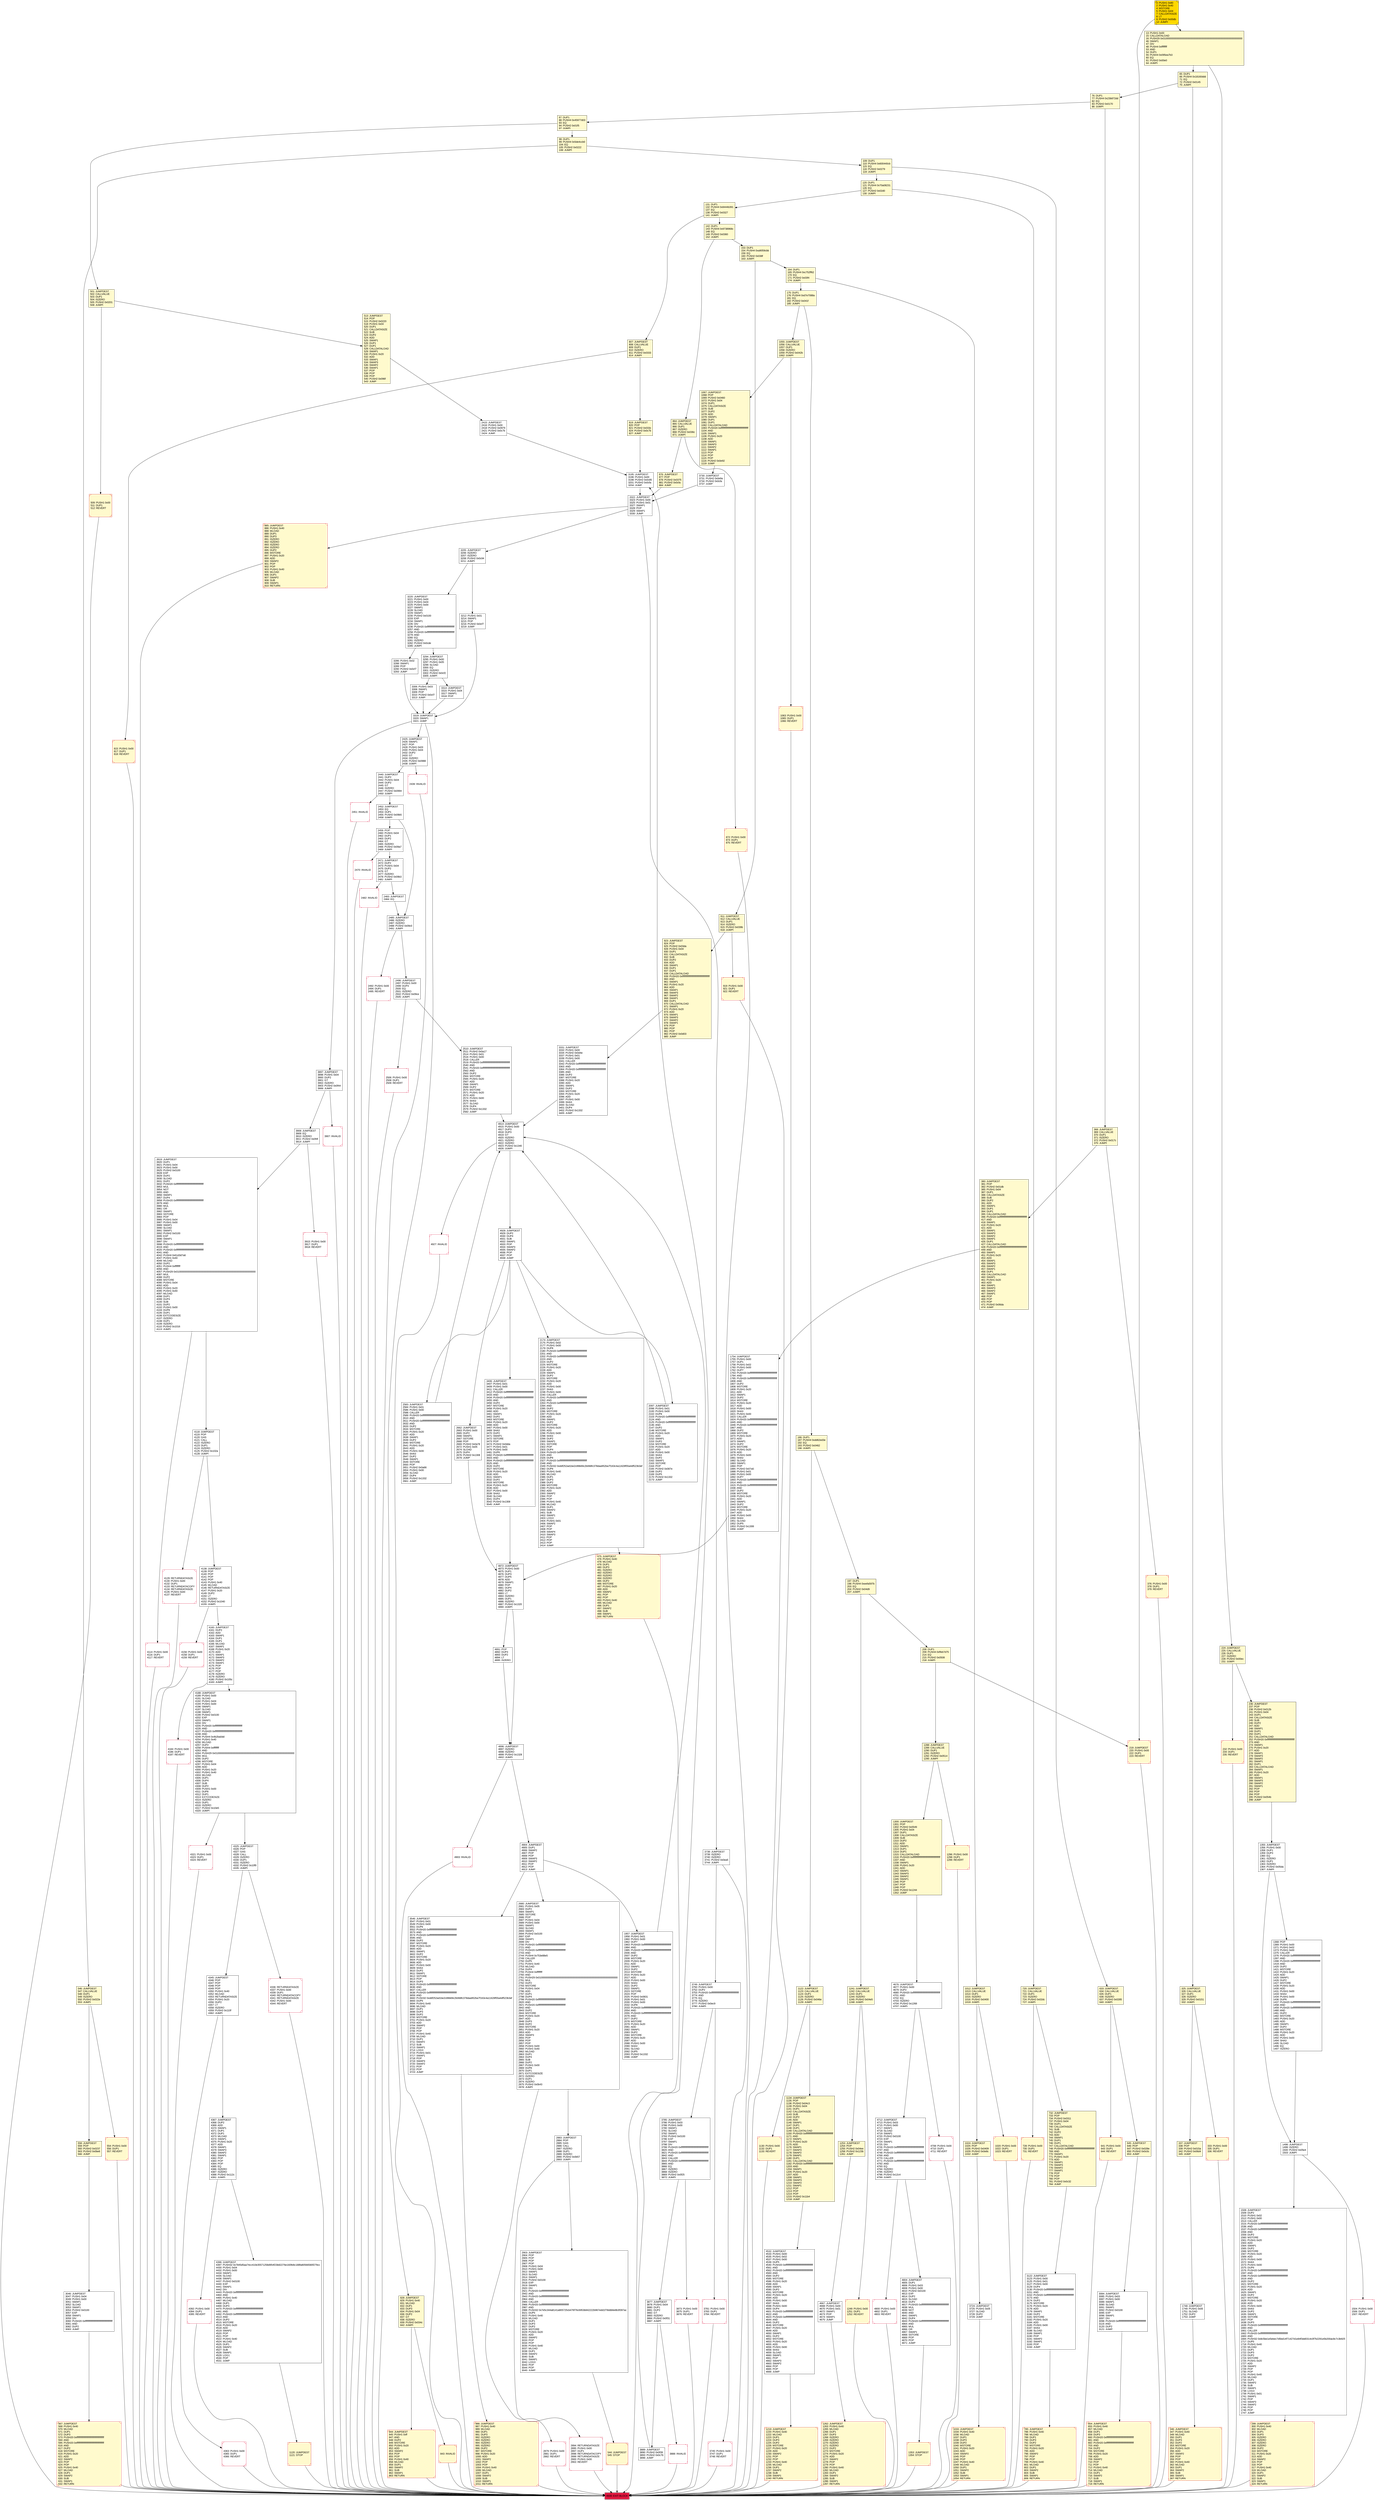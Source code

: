 digraph G {
bgcolor=transparent rankdir=UD;
node [shape=box style=filled color=black fillcolor=white fontname=arial fontcolor=black];
3745 [label="3745: PUSH1 0x00\l3747: DUP1\l3748: REVERT\l" shape=Msquare color=crimson ];
4188 [label="4188: JUMPDEST\l4189: PUSH1 0x00\l4191: SLOAD\l4192: PUSH1 0x04\l4194: PUSH1 0x00\l4196: SWAP1\l4197: SLOAD\l4198: SWAP1\l4199: PUSH2 0x0100\l4202: EXP\l4203: SWAP1\l4204: DIV\l4205: PUSH20 0xffffffffffffffffffffffffffffffffffffffff\l4226: AND\l4227: PUSH20 0xffffffffffffffffffffffffffffffffffffffff\l4248: AND\l4249: PUSH4 0x4b2ba0dd\l4254: PUSH1 0x40\l4256: MLOAD\l4257: DUP2\l4258: PUSH4 0xffffffff\l4263: AND\l4264: PUSH29 0x0100000000000000000000000000000000000000000000000000000000\l4294: MUL\l4295: DUP2\l4296: MSTORE\l4297: PUSH1 0x04\l4299: ADD\l4300: PUSH1 0x20\l4302: PUSH1 0x40\l4304: MLOAD\l4305: DUP1\l4306: DUP4\l4307: SUB\l4308: DUP2\l4309: PUSH1 0x00\l4311: DUP8\l4312: DUP1\l4313: EXTCODESIZE\l4314: ISZERO\l4315: DUP1\l4316: ISZERO\l4317: PUSH2 0x10e5\l4320: JUMPI\l" ];
4896 [label="4896: JUMPDEST\l4897: ISZERO\l4898: ISZERO\l4899: PUSH2 0x1328\l4902: JUMPI\l" ];
197 [label="197: DUP1\l198: PUSH4 0xeefa597b\l203: EQ\l204: PUSH2 0x04d9\l207: JUMPI\l" fillcolor=lemonchiffon ];
2452 [label="2452: JUMPDEST\l2453: EQ\l2454: DUP1\l2455: PUSH2 0x09b5\l2458: JUMPI\l" ];
2425 [label="2425: JUMPDEST\l2426: SWAP1\l2427: POP\l2428: PUSH1 0x03\l2430: PUSH1 0x04\l2432: DUP2\l2433: GT\l2434: ISZERO\l2435: PUSH2 0x0988\l2438: JUMPI\l" ];
1754 [label="1754: JUMPDEST\l1755: PUSH1 0x00\l1757: DUP1\l1758: PUSH1 0x02\l1760: PUSH1 0x00\l1762: DUP7\l1763: PUSH20 0xffffffffffffffffffffffffffffffffffffffff\l1784: AND\l1785: PUSH20 0xffffffffffffffffffffffffffffffffffffffff\l1806: AND\l1807: DUP2\l1808: MSTORE\l1809: PUSH1 0x20\l1811: ADD\l1812: SWAP1\l1813: DUP2\l1814: MSTORE\l1815: PUSH1 0x20\l1817: ADD\l1818: PUSH1 0x00\l1820: SHA3\l1821: PUSH1 0x00\l1823: CALLER\l1824: PUSH20 0xffffffffffffffffffffffffffffffffffffffff\l1845: AND\l1846: PUSH20 0xffffffffffffffffffffffffffffffffffffffff\l1867: AND\l1868: DUP2\l1869: MSTORE\l1870: PUSH1 0x20\l1872: ADD\l1873: SWAP1\l1874: DUP2\l1875: MSTORE\l1876: PUSH1 0x20\l1878: ADD\l1879: PUSH1 0x00\l1881: SHA3\l1882: SLOAD\l1883: SWAP1\l1884: POP\l1885: PUSH2 0x07a5\l1888: PUSH1 0x01\l1890: PUSH1 0x00\l1892: DUP7\l1893: PUSH20 0xffffffffffffffffffffffffffffffffffffffff\l1914: AND\l1915: PUSH20 0xffffffffffffffffffffffffffffffffffffffff\l1936: AND\l1937: DUP2\l1938: MSTORE\l1939: PUSH1 0x20\l1941: ADD\l1942: SWAP1\l1943: DUP2\l1944: MSTORE\l1945: PUSH1 0x20\l1947: ADD\l1948: PUSH1 0x00\l1950: SHA3\l1951: SLOAD\l1952: DUP5\l1953: PUSH2 0x1308\l1956: JUMP\l" ];
142 [label="142: DUP1\l143: PUSH4 0x9738968c\l148: EQ\l149: PUSH2 0x0360\l152: JUMPI\l" fillcolor=lemonchiffon ];
4325 [label="4325: JUMPDEST\l4326: POP\l4327: GAS\l4328: CALL\l4329: ISZERO\l4330: DUP1\l4331: ISZERO\l4332: PUSH2 0x10f9\l4335: JUMPI\l" ];
3306 [label="3306: PUSH1 0x03\l3308: SWAP1\l3309: POP\l3310: PUSH2 0x0cf7\l3313: JUMP\l" ];
2510 [label="2510: JUMPDEST\l2511: PUSH2 0x0a17\l2514: PUSH1 0x01\l2516: PUSH1 0x00\l2518: CALLER\l2519: PUSH20 0xffffffffffffffffffffffffffffffffffffffff\l2540: AND\l2541: PUSH20 0xffffffffffffffffffffffffffffffffffffffff\l2562: AND\l2563: DUP2\l2564: MSTORE\l2565: PUSH1 0x20\l2567: ADD\l2568: SWAP1\l2569: DUP2\l2570: MSTORE\l2571: PUSH1 0x20\l2573: ADD\l2574: PUSH1 0x00\l2576: SHA3\l2577: SLOAD\l2578: DUP4\l2579: PUSH2 0x1332\l2582: JUMP\l" ];
3195 [label="3195: JUMPDEST\l3196: PUSH1 0x00\l3198: PUSH2 0x0c85\l3201: PUSH2 0x0cfa\l3204: JUMP\l" ];
2459 [label="2459: POP\l2460: PUSH1 0x04\l2462: DUP1\l2463: DUP2\l2464: GT\l2465: ISZERO\l2466: PUSH2 0x09a7\l2469: JUMPI\l" ];
2482 [label="2482: INVALID\l" shape=Msquare color=crimson ];
513 [label="513: JUMPDEST\l514: POP\l515: PUSH2 0x0220\l518: PUSH1 0x04\l520: DUP1\l521: CALLDATASIZE\l522: SUB\l523: DUP2\l524: ADD\l525: SWAP1\l526: DUP1\l527: DUP1\l528: CALLDATALOAD\l529: SWAP1\l530: PUSH1 0x20\l532: ADD\l533: SWAP1\l534: SWAP3\l535: SWAP2\l536: SWAP1\l537: POP\l538: POP\l539: POP\l540: PUSH2 0x096f\l543: JUMP\l" fillcolor=lemonchiffon ];
819 [label="819: JUMPDEST\l820: POP\l821: PUSH2 0x033c\l824: PUSH2 0x0c7b\l827: JUMP\l" fillcolor=lemonchiffon ];
2440 [label="2440: JUMPDEST\l2441: DUP2\l2442: PUSH1 0x04\l2444: DUP2\l2445: GT\l2446: ISZERO\l2447: PUSH2 0x0994\l2450: JUMPI\l" ];
4667 [label="4667: JUMPDEST\l4668: PUSH1 0x00\l4670: PUSH1 0x01\l4672: SWAP1\l4673: POP\l4674: SWAP1\l4675: JUMP\l" ];
299 [label="299: JUMPDEST\l300: PUSH1 0x40\l302: MLOAD\l303: DUP1\l304: DUP3\l305: ISZERO\l306: ISZERO\l307: ISZERO\l308: ISZERO\l309: DUP2\l310: MSTORE\l311: PUSH1 0x20\l313: ADD\l314: SWAP2\l315: POP\l316: POP\l317: PUSH1 0x40\l319: MLOAD\l320: DUP1\l321: SWAP2\l322: SUB\l323: SWAP1\l324: RETURN\l" fillcolor=lemonchiffon shape=Msquare color=crimson ];
2470 [label="2470: INVALID\l" shape=Msquare color=crimson ];
2483 [label="2483: JUMPDEST\l2484: EQ\l" ];
2492 [label="2492: PUSH1 0x00\l2494: DUP1\l2495: REVERT\l" shape=Msquare color=crimson ];
3738 [label="3738: JUMPDEST\l3739: ISZERO\l3740: ISZERO\l3741: PUSH2 0x0ea5\l3744: JUMPI\l" ];
641 [label="641: PUSH1 0x00\l643: DUP1\l644: REVERT\l" fillcolor=lemonchiffon shape=Msquare color=crimson ];
3730 [label="3730: JUMPDEST\l3731: PUSH2 0x0e9a\l3734: PUSH2 0x0cfa\l3737: JUMP\l" ];
3046 [label="3046: JUMPDEST\l3047: PUSH1 0x04\l3049: PUSH1 0x00\l3051: SWAP1\l3052: SLOAD\l3053: SWAP1\l3054: PUSH2 0x0100\l3057: EXP\l3058: SWAP1\l3059: DIV\l3060: PUSH20 0xffffffffffffffffffffffffffffffffffffffff\l3081: AND\l3082: DUP2\l3083: JUMP\l" ];
3294 [label="3294: JUMPDEST\l3295: PUSH1 0x00\l3297: PUSH1 0x05\l3299: SLOAD\l3300: EQ\l3301: ISZERO\l3302: PUSH2 0x0cf2\l3305: JUMPI\l" ];
4118 [label="4118: JUMPDEST\l4119: POP\l4120: GAS\l4121: CALL\l4122: ISZERO\l4123: DUP1\l4124: ISZERO\l4125: PUSH2 0x102a\l4128: JUMPI\l" ];
109 [label="109: DUP1\l110: PUSH4 0x600440cb\l115: EQ\l116: PUSH2 0x0279\l119: JUMPI\l" fillcolor=lemonchiffon ];
558 [label="558: JUMPDEST\l559: POP\l560: PUSH2 0x0237\l563: PUSH2 0x0be6\l566: JUMP\l" fillcolor=lemonchiffon ];
2451 [label="2451: INVALID\l" shape=Msquare color=crimson ];
2174 [label="2174: JUMPDEST\l2175: PUSH1 0x02\l2177: PUSH1 0x00\l2179: DUP8\l2180: PUSH20 0xffffffffffffffffffffffffffffffffffffffff\l2201: AND\l2202: PUSH20 0xffffffffffffffffffffffffffffffffffffffff\l2223: AND\l2224: DUP2\l2225: MSTORE\l2226: PUSH1 0x20\l2228: ADD\l2229: SWAP1\l2230: DUP2\l2231: MSTORE\l2232: PUSH1 0x20\l2234: ADD\l2235: PUSH1 0x00\l2237: SHA3\l2238: PUSH1 0x00\l2240: CALLER\l2241: PUSH20 0xffffffffffffffffffffffffffffffffffffffff\l2262: AND\l2263: PUSH20 0xffffffffffffffffffffffffffffffffffffffff\l2284: AND\l2285: DUP2\l2286: MSTORE\l2287: PUSH1 0x20\l2289: ADD\l2290: SWAP1\l2291: DUP2\l2292: MSTORE\l2293: PUSH1 0x20\l2295: ADD\l2296: PUSH1 0x00\l2298: SHA3\l2299: DUP2\l2300: SWAP1\l2301: SSTORE\l2302: POP\l2303: DUP4\l2304: PUSH20 0xffffffffffffffffffffffffffffffffffffffff\l2325: AND\l2326: DUP6\l2327: PUSH20 0xffffffffffffffffffffffffffffffffffffffff\l2348: AND\l2349: PUSH32 0xddf252ad1be2c89b69c2b068fc378daa952ba7f163c4a11628f55a4df523b3ef\l2382: DUP6\l2383: PUSH1 0x40\l2385: MLOAD\l2386: DUP1\l2387: DUP3\l2388: DUP2\l2389: MSTORE\l2390: PUSH1 0x20\l2392: ADD\l2393: SWAP2\l2394: POP\l2395: POP\l2396: PUSH1 0x40\l2398: MLOAD\l2399: DUP1\l2400: SWAP2\l2401: SUB\l2402: SWAP1\l2403: LOG3\l2404: PUSH1 0x01\l2406: SWAP2\l2407: POP\l2408: POP\l2409: SWAP4\l2410: SWAP3\l2411: POP\l2412: POP\l2413: POP\l2414: JUMP\l" ];
0 [label="0: PUSH1 0x80\l2: PUSH1 0x40\l4: MSTORE\l5: PUSH1 0x04\l7: CALLDATASIZE\l8: LT\l9: PUSH2 0x00db\l12: JUMPI\l" fillcolor=lemonchiffon shape=Msquare fillcolor=gold ];
4532 [label="4532: JUMPDEST\l4533: PUSH1 0x00\l4535: PUSH1 0x02\l4537: PUSH1 0x00\l4539: DUP5\l4540: PUSH20 0xffffffffffffffffffffffffffffffffffffffff\l4561: AND\l4562: PUSH20 0xffffffffffffffffffffffffffffffffffffffff\l4583: AND\l4584: DUP2\l4585: MSTORE\l4586: PUSH1 0x20\l4588: ADD\l4589: SWAP1\l4590: DUP2\l4591: MSTORE\l4592: PUSH1 0x20\l4594: ADD\l4595: PUSH1 0x00\l4597: SHA3\l4598: PUSH1 0x00\l4600: DUP4\l4601: PUSH20 0xffffffffffffffffffffffffffffffffffffffff\l4622: AND\l4623: PUSH20 0xffffffffffffffffffffffffffffffffffffffff\l4644: AND\l4645: DUP2\l4646: MSTORE\l4647: PUSH1 0x20\l4649: ADD\l4650: SWAP1\l4651: DUP2\l4652: MSTORE\l4653: PUSH1 0x20\l4655: ADD\l4656: PUSH1 0x00\l4658: SHA3\l4659: SLOAD\l4660: SWAP1\l4661: POP\l4662: SWAP3\l4663: SWAP2\l4664: POP\l4665: POP\l4666: JUMP\l" ];
3889 [label="3889: JUMPDEST\l3890: PUSH2 0x0f39\l3893: PUSH2 0x0c7b\l3896: JUMP\l" ];
3286 [label="3286: PUSH1 0x02\l3288: SWAP1\l3289: POP\l3290: PUSH2 0x0cf7\l3293: JUMP\l" ];
2903 [label="2903: JUMPDEST\l2904: POP\l2905: POP\l2906: POP\l2907: POP\l2908: PUSH1 0x04\l2910: PUSH1 0x00\l2912: SWAP1\l2913: SLOAD\l2914: SWAP1\l2915: PUSH2 0x0100\l2918: EXP\l2919: SWAP1\l2920: DIV\l2921: PUSH20 0xffffffffffffffffffffffffffffffffffffffff\l2942: AND\l2943: PUSH20 0xffffffffffffffffffffffffffffffffffffffff\l2964: AND\l2965: CALLER\l2966: PUSH20 0xffffffffffffffffffffffffffffffffffffffff\l2987: AND\l2988: PUSH32 0x7e5c344a8141a805725cb476f76c6953b842222b967edd1f78ddb6e8b3f397ac\l3021: DUP5\l3022: PUSH1 0x40\l3024: MLOAD\l3025: DUP1\l3026: DUP3\l3027: DUP2\l3028: MSTORE\l3029: PUSH1 0x20\l3031: ADD\l3032: SWAP2\l3033: POP\l3034: POP\l3035: PUSH1 0x40\l3037: MLOAD\l3038: DUP1\l3039: SWAP2\l3040: SUB\l3041: SWAP1\l3042: LOG3\l3043: POP\l3044: POP\l3045: JUMP\l" ];
1134 [label="1134: JUMPDEST\l1135: POP\l1136: PUSH2 0x04c3\l1139: PUSH1 0x04\l1141: DUP1\l1142: CALLDATASIZE\l1143: SUB\l1144: DUP2\l1145: ADD\l1146: SWAP1\l1147: DUP1\l1148: DUP1\l1149: CALLDATALOAD\l1150: PUSH20 0xffffffffffffffffffffffffffffffffffffffff\l1171: AND\l1172: SWAP1\l1173: PUSH1 0x20\l1175: ADD\l1176: SWAP1\l1177: SWAP3\l1178: SWAP2\l1179: SWAP1\l1180: DUP1\l1181: CALLDATALOAD\l1182: PUSH20 0xffffffffffffffffffffffffffffffffffffffff\l1203: AND\l1204: SWAP1\l1205: PUSH1 0x20\l1207: ADD\l1208: SWAP1\l1209: SWAP3\l1210: SWAP2\l1211: SWAP1\l1212: POP\l1213: POP\l1214: POP\l1215: PUSH2 0x11b4\l1218: JUMP\l" fillcolor=lemonchiffon ];
3919 [label="3919: JUMPDEST\l3920: DUP1\l3921: PUSH1 0x04\l3923: PUSH1 0x00\l3925: PUSH2 0x0100\l3928: EXP\l3929: DUP2\l3930: SLOAD\l3931: DUP2\l3932: PUSH20 0xffffffffffffffffffffffffffffffffffffffff\l3953: MUL\l3954: NOT\l3955: AND\l3956: SWAP1\l3957: DUP4\l3958: PUSH20 0xffffffffffffffffffffffffffffffffffffffff\l3979: AND\l3980: MUL\l3981: OR\l3982: SWAP1\l3983: SSTORE\l3984: POP\l3985: PUSH1 0x04\l3987: PUSH1 0x00\l3989: SWAP1\l3990: SLOAD\l3991: SWAP1\l3992: PUSH2 0x0100\l3995: EXP\l3996: SWAP1\l3997: DIV\l3998: PUSH20 0xffffffffffffffffffffffffffffffffffffffff\l4019: AND\l4020: PUSH20 0xffffffffffffffffffffffffffffffffffffffff\l4041: AND\l4042: PUSH4 0x61d3d7a6\l4047: PUSH1 0x40\l4049: MLOAD\l4050: DUP2\l4051: PUSH4 0xffffffff\l4056: AND\l4057: PUSH29 0x0100000000000000000000000000000000000000000000000000000000\l4087: MUL\l4088: DUP2\l4089: MSTORE\l4090: PUSH1 0x04\l4092: ADD\l4093: PUSH1 0x20\l4095: PUSH1 0x40\l4097: MLOAD\l4098: DUP1\l4099: DUP4\l4100: SUB\l4101: DUP2\l4102: PUSH1 0x00\l4104: DUP8\l4105: DUP1\l4106: EXTCODESIZE\l4107: ISZERO\l4108: DUP1\l4109: ISZERO\l4110: PUSH2 0x1016\l4113: JUMPI\l" ];
380 [label="380: JUMPDEST\l381: POP\l382: PUSH2 0x01db\l385: PUSH1 0x04\l387: DUP1\l388: CALLDATASIZE\l389: SUB\l390: DUP2\l391: ADD\l392: SWAP1\l393: DUP1\l394: DUP1\l395: CALLDATALOAD\l396: PUSH20 0xffffffffffffffffffffffffffffffffffffffff\l417: AND\l418: SWAP1\l419: PUSH1 0x20\l421: ADD\l422: SWAP1\l423: SWAP3\l424: SWAP2\l425: SWAP1\l426: DUP1\l427: CALLDATALOAD\l428: PUSH20 0xffffffffffffffffffffffffffffffffffffffff\l449: AND\l450: SWAP1\l451: PUSH1 0x20\l453: ADD\l454: SWAP1\l455: SWAP3\l456: SWAP2\l457: SWAP1\l458: DUP1\l459: CALLDATALOAD\l460: SWAP1\l461: PUSH1 0x20\l463: ADD\l464: SWAP1\l465: SWAP3\l466: SWAP2\l467: SWAP1\l468: POP\l469: POP\l470: POP\l471: PUSH2 0x06da\l474: JUMP\l" fillcolor=lemonchiffon ];
919 [label="919: PUSH1 0x00\l921: DUP1\l922: REVERT\l" fillcolor=lemonchiffon shape=Msquare color=crimson ];
1241 [label="1241: JUMPDEST\l1242: CALLVALUE\l1243: DUP1\l1244: ISZERO\l1245: PUSH2 0x04e5\l1248: JUMPI\l" fillcolor=lemonchiffon ];
2439 [label="2439: INVALID\l" shape=Msquare color=crimson ];
4914 [label="4914: JUMPDEST\l4915: PUSH1 0x00\l4917: DUP3\l4918: DUP3\l4919: GT\l4920: ISZERO\l4921: ISZERO\l4922: ISZERO\l4923: PUSH2 0x1340\l4926: JUMPI\l" ];
4129 [label="4129: RETURNDATASIZE\l4130: PUSH1 0x00\l4132: DUP1\l4133: RETURNDATACOPY\l4134: RETURNDATASIZE\l4135: PUSH1 0x00\l4137: REVERT\l" shape=Msquare color=crimson ];
325 [label="325: JUMPDEST\l326: CALLVALUE\l327: DUP1\l328: ISZERO\l329: PUSH2 0x0151\l332: JUMPI\l" fillcolor=lemonchiffon ];
2583 [label="2583: JUMPDEST\l2584: PUSH1 0x01\l2586: PUSH1 0x00\l2588: CALLER\l2589: PUSH20 0xffffffffffffffffffffffffffffffffffffffff\l2610: AND\l2611: PUSH20 0xffffffffffffffffffffffffffffffffffffffff\l2632: AND\l2633: DUP2\l2634: MSTORE\l2635: PUSH1 0x20\l2637: ADD\l2638: SWAP1\l2639: DUP2\l2640: MSTORE\l2641: PUSH1 0x20\l2643: ADD\l2644: PUSH1 0x00\l2646: SHA3\l2647: DUP2\l2648: SWAP1\l2649: SSTORE\l2650: POP\l2651: PUSH2 0x0a66\l2654: PUSH1 0x00\l2656: SLOAD\l2657: DUP4\l2658: PUSH2 0x1332\l2661: JUMP\l" ];
208 [label="208: DUP1\l209: PUSH4 0xffeb7d75\l214: EQ\l215: PUSH2 0x0508\l218: JUMPI\l" fillcolor=lemonchiffon ];
1249 [label="1249: PUSH1 0x00\l1251: DUP1\l1252: REVERT\l" fillcolor=lemonchiffon shape=Msquare color=crimson ];
2662 [label="2662: JUMPDEST\l2663: PUSH1 0x00\l2665: DUP2\l2666: SWAP1\l2667: SSTORE\l2668: POP\l2669: PUSH2 0x0a78\l2672: PUSH1 0x05\l2674: SLOAD\l2675: DUP4\l2676: PUSH2 0x1308\l2679: JUMP\l" ];
4321 [label="4321: PUSH1 0x00\l4323: DUP1\l4324: REVERT\l" shape=Msquare color=crimson ];
1504 [label="1504: PUSH1 0x00\l1506: DUP1\l1507: REVERT\l" shape=Msquare color=crimson ];
3319 [label="3319: JUMPDEST\l3320: SWAP1\l3321: JUMP\l" ];
1253 [label="1253: JUMPDEST\l1254: POP\l1255: PUSH2 0x04ee\l1258: PUSH2 0x123b\l1261: JUMP\l" fillcolor=lemonchiffon ];
4872 [label="4872: JUMPDEST\l4873: PUSH1 0x00\l4875: DUP1\l4876: DUP3\l4877: DUP5\l4878: ADD\l4879: SWAP1\l4880: POP\l4881: DUP4\l4882: DUP2\l4883: LT\l4884: ISZERO\l4885: DUP1\l4886: ISZERO\l4887: PUSH2 0x1320\l4890: JUMPI\l" ];
4904 [label="4904: JUMPDEST\l4905: DUP1\l4906: SWAP2\l4907: POP\l4908: POP\l4909: SWAP3\l4910: SWAP2\l4911: POP\l4912: POP\l4913: JUMP\l" ];
232 [label="232: PUSH1 0x00\l234: DUP1\l235: REVERT\l" fillcolor=lemonchiffon shape=Msquare color=crimson ];
885 [label="885: JUMPDEST\l886: PUSH1 0x40\l888: MLOAD\l889: DUP1\l890: DUP3\l891: ISZERO\l892: ISZERO\l893: ISZERO\l894: ISZERO\l895: DUP2\l896: MSTORE\l897: PUSH1 0x20\l899: ADD\l900: SWAP2\l901: POP\l902: POP\l903: PUSH1 0x40\l905: MLOAD\l906: DUP1\l907: SWAP2\l908: SUB\l909: SWAP1\l910: RETURN\l" fillcolor=lemonchiffon shape=Msquare color=crimson ];
4939 [label="4939: EXIT BLOCK\l" fillcolor=crimson ];
2883 [label="2883: JUMPDEST\l2884: POP\l2885: GAS\l2886: CALL\l2887: ISZERO\l2888: DUP1\l2889: ISZERO\l2890: PUSH2 0x0b57\l2893: JUMPI\l" ];
3220 [label="3220: JUMPDEST\l3221: PUSH1 0x00\l3223: PUSH1 0x04\l3225: PUSH1 0x00\l3227: SWAP1\l3228: SLOAD\l3229: SWAP1\l3230: PUSH2 0x0100\l3233: EXP\l3234: SWAP1\l3235: DIV\l3236: PUSH20 0xffffffffffffffffffffffffffffffffffffffff\l3257: AND\l3258: PUSH20 0xffffffffffffffffffffffffffffffffffffffff\l3279: AND\l3280: EQ\l3281: ISZERO\l3282: PUSH2 0x0cde\l3285: JUMPI\l" ];
2894 [label="2894: RETURNDATASIZE\l2895: PUSH1 0x00\l2897: DUP1\l2898: RETURNDATACOPY\l2899: RETURNDATASIZE\l2900: PUSH1 0x00\l2902: REVERT\l" shape=Msquare color=crimson ];
3331 [label="3331: JUMPDEST\l3332: PUSH1 0x00\l3334: PUSH2 0x0d4e\l3337: PUSH1 0x01\l3339: PUSH1 0x00\l3341: CALLER\l3342: PUSH20 0xffffffffffffffffffffffffffffffffffffffff\l3363: AND\l3364: PUSH20 0xffffffffffffffffffffffffffffffffffffffff\l3385: AND\l3386: DUP2\l3387: MSTORE\l3388: PUSH1 0x20\l3390: ADD\l3391: SWAP1\l3392: DUP2\l3393: MSTORE\l3394: PUSH1 0x20\l3396: ADD\l3397: PUSH1 0x00\l3399: SHA3\l3400: SLOAD\l3401: DUP4\l3402: PUSH2 0x1332\l3405: JUMP\l" ];
3877 [label="3877: JUMPDEST\l3878: PUSH1 0x04\l3880: DUP1\l3881: DUP2\l3882: GT\l3883: ISZERO\l3884: PUSH2 0x0f31\l3887: JUMPI\l" ];
1355 [label="1355: JUMPDEST\l1356: PUSH1 0x00\l1358: DUP1\l1359: DUP3\l1360: EQ\l1361: ISZERO\l1362: DUP1\l1363: ISZERO\l1364: PUSH2 0x05da\l1367: JUMPI\l" ];
501 [label="501: JUMPDEST\l502: CALLVALUE\l503: DUP1\l504: ISZERO\l505: PUSH2 0x0201\l508: JUMPI\l" fillcolor=lemonchiffon ];
120 [label="120: DUP1\l121: PUSH4 0x70a08231\l126: EQ\l127: PUSH2 0x02d0\l130: JUMPI\l" fillcolor=lemonchiffon ];
509 [label="509: PUSH1 0x00\l511: DUP1\l512: REVERT\l" fillcolor=lemonchiffon shape=Msquare color=crimson ];
1122 [label="1122: JUMPDEST\l1123: CALLVALUE\l1124: DUP1\l1125: ISZERO\l1126: PUSH2 0x046e\l1129: JUMPI\l" fillcolor=lemonchiffon ];
1020 [label="1020: PUSH1 0x00\l1022: DUP1\l1023: REVERT\l" fillcolor=lemonchiffon shape=Msquare color=crimson ];
864 [label="864: JUMPDEST\l865: CALLVALUE\l866: DUP1\l867: ISZERO\l868: PUSH2 0x036c\l871: JUMPI\l" fillcolor=lemonchiffon ];
4800 [label="4800: PUSH1 0x00\l4802: DUP1\l4803: REVERT\l" shape=Msquare color=crimson ];
911 [label="911: JUMPDEST\l912: CALLVALUE\l913: DUP1\l914: ISZERO\l915: PUSH2 0x039b\l918: JUMPI\l" fillcolor=lemonchiffon ];
567 [label="567: JUMPDEST\l568: PUSH1 0x40\l570: MLOAD\l571: DUP1\l572: DUP3\l573: PUSH20 0xffffffffffffffffffffffffffffffffffffffff\l594: AND\l595: PUSH20 0xffffffffffffffffffffffffffffffffffffffff\l616: AND\l617: DUP2\l618: MSTORE\l619: PUSH1 0x20\l621: ADD\l622: SWAP2\l623: POP\l624: POP\l625: PUSH1 0x40\l627: MLOAD\l628: DUP1\l629: SWAP2\l630: SUB\l631: SWAP1\l632: RETURN\l" fillcolor=lemonchiffon shape=Msquare color=crimson ];
3781 [label="3781: PUSH1 0x00\l3783: DUP1\l3784: REVERT\l" shape=Msquare color=crimson ];
4712 [label="4712: JUMPDEST\l4713: PUSH1 0x03\l4715: PUSH1 0x00\l4717: SWAP1\l4718: SLOAD\l4719: SWAP1\l4720: PUSH2 0x0100\l4723: EXP\l4724: SWAP1\l4725: DIV\l4726: PUSH20 0xffffffffffffffffffffffffffffffffffffffff\l4747: AND\l4748: PUSH20 0xffffffffffffffffffffffffffffffffffffffff\l4769: AND\l4770: CALLER\l4771: PUSH20 0xffffffffffffffffffffffffffffffffffffffff\l4792: AND\l4793: EQ\l4794: ISZERO\l4795: ISZERO\l4796: PUSH2 0x12c4\l4799: JUMPI\l" ];
1748 [label="1748: JUMPDEST\l1749: PUSH1 0x00\l1751: SLOAD\l1752: DUP2\l1753: JUMP\l" ];
720 [label="720: JUMPDEST\l721: CALLVALUE\l722: DUP1\l723: ISZERO\l724: PUSH2 0x02dc\l727: JUMPI\l" fillcolor=lemonchiffon ];
3212 [label="3212: PUSH1 0x01\l3214: SWAP1\l3215: POP\l3216: PUSH2 0x0cf7\l3219: JUMP\l" ];
164 [label="164: DUP1\l165: PUSH4 0xc752ff62\l170: EQ\l171: PUSH2 0x03f4\l174: JUMPI\l" fillcolor=lemonchiffon ];
2506 [label="2506: PUSH1 0x00\l2508: DUP1\l2509: REVERT\l" shape=Msquare color=crimson ];
844 [label="844: JUMPDEST\l845: PUSH1 0xff\l847: AND\l848: DUP2\l849: MSTORE\l850: PUSH1 0x20\l852: ADD\l853: SWAP2\l854: POP\l855: POP\l856: PUSH1 0x40\l858: MLOAD\l859: DUP1\l860: SWAP2\l861: SUB\l862: SWAP1\l863: RETURN\l" fillcolor=lemonchiffon shape=Msquare color=crimson ];
1957 [label="1957: JUMPDEST\l1958: PUSH1 0x01\l1960: PUSH1 0x00\l1962: DUP7\l1963: PUSH20 0xffffffffffffffffffffffffffffffffffffffff\l1984: AND\l1985: PUSH20 0xffffffffffffffffffffffffffffffffffffffff\l2006: AND\l2007: DUP2\l2008: MSTORE\l2009: PUSH1 0x20\l2011: ADD\l2012: SWAP1\l2013: DUP2\l2014: MSTORE\l2015: PUSH1 0x20\l2017: ADD\l2018: PUSH1 0x00\l2020: SHA3\l2021: DUP2\l2022: SWAP1\l2023: SSTORE\l2024: POP\l2025: PUSH2 0x0831\l2028: PUSH1 0x01\l2030: PUSH1 0x00\l2032: DUP8\l2033: PUSH20 0xffffffffffffffffffffffffffffffffffffffff\l2054: AND\l2055: PUSH20 0xffffffffffffffffffffffffffffffffffffffff\l2076: AND\l2077: DUP2\l2078: MSTORE\l2079: PUSH1 0x20\l2081: ADD\l2082: SWAP1\l2083: DUP2\l2084: MSTORE\l2085: PUSH1 0x20\l2087: ADD\l2088: PUSH1 0x00\l2090: SHA3\l2091: SLOAD\l2092: DUP5\l2093: PUSH2 0x1332\l2096: JUMP\l" ];
1219 [label="1219: JUMPDEST\l1220: PUSH1 0x40\l1222: MLOAD\l1223: DUP1\l1224: DUP3\l1225: DUP2\l1226: MSTORE\l1227: PUSH1 0x20\l1229: ADD\l1230: SWAP2\l1231: POP\l1232: POP\l1233: PUSH1 0x40\l1235: MLOAD\l1236: DUP1\l1237: SWAP2\l1238: SUB\l1239: SWAP1\l1240: RETURN\l" fillcolor=lemonchiffon shape=Msquare color=crimson ];
2471 [label="2471: JUMPDEST\l2472: DUP2\l2473: PUSH1 0x04\l2475: DUP2\l2476: GT\l2477: ISZERO\l2478: PUSH2 0x09b3\l2481: JUMPI\l" ];
4138 [label="4138: JUMPDEST\l4139: POP\l4140: POP\l4141: POP\l4142: POP\l4143: PUSH1 0x40\l4145: MLOAD\l4146: RETURNDATASIZE\l4147: PUSH1 0x20\l4149: DUP2\l4150: LT\l4151: ISZERO\l4152: PUSH2 0x1040\l4155: JUMPI\l" ];
337 [label="337: JUMPDEST\l338: POP\l339: PUSH2 0x015a\l342: PUSH2 0x06d4\l345: JUMP\l" fillcolor=lemonchiffon ];
1288 [label="1288: JUMPDEST\l1289: CALLVALUE\l1290: DUP1\l1291: ISZERO\l1292: PUSH2 0x0514\l1295: JUMPI\l" fillcolor=lemonchiffon ];
3546 [label="3546: JUMPDEST\l3547: PUSH1 0x01\l3549: PUSH1 0x00\l3551: DUP6\l3552: PUSH20 0xffffffffffffffffffffffffffffffffffffffff\l3573: AND\l3574: PUSH20 0xffffffffffffffffffffffffffffffffffffffff\l3595: AND\l3596: DUP2\l3597: MSTORE\l3598: PUSH1 0x20\l3600: ADD\l3601: SWAP1\l3602: DUP2\l3603: MSTORE\l3604: PUSH1 0x20\l3606: ADD\l3607: PUSH1 0x00\l3609: SHA3\l3610: DUP2\l3611: SWAP1\l3612: SSTORE\l3613: POP\l3614: DUP3\l3615: PUSH20 0xffffffffffffffffffffffffffffffffffffffff\l3636: AND\l3637: CALLER\l3638: PUSH20 0xffffffffffffffffffffffffffffffffffffffff\l3659: AND\l3660: PUSH32 0xddf252ad1be2c89b69c2b068fc378daa952ba7f163c4a11628f55a4df523b3ef\l3693: DUP5\l3694: PUSH1 0x40\l3696: MLOAD\l3697: DUP1\l3698: DUP3\l3699: DUP2\l3700: MSTORE\l3701: PUSH1 0x20\l3703: ADD\l3704: SWAP2\l3705: POP\l3706: POP\l3707: PUSH1 0x40\l3709: MLOAD\l3710: DUP1\l3711: SWAP2\l3712: SUB\l3713: SWAP1\l3714: LOG3\l3715: PUSH1 0x01\l3717: SWAP1\l3718: POP\l3719: SWAP3\l3720: SWAP2\l3721: POP\l3722: POP\l3723: JUMP\l" ];
807 [label="807: JUMPDEST\l808: CALLVALUE\l809: DUP1\l810: ISZERO\l811: PUSH2 0x0333\l814: JUMPI\l" fillcolor=lemonchiffon ];
728 [label="728: PUSH1 0x00\l730: DUP1\l731: REVERT\l" fillcolor=lemonchiffon shape=Msquare color=crimson ];
876 [label="876: JUMPDEST\l877: POP\l878: PUSH2 0x0375\l881: PUSH2 0x0cfa\l884: JUMP\l" fillcolor=lemonchiffon ];
3724 [label="3724: JUMPDEST\l3725: PUSH1 0x05\l3727: SLOAD\l3728: DUP2\l3729: JUMP\l" ];
2680 [label="2680: JUMPDEST\l2681: PUSH1 0x05\l2683: DUP2\l2684: SWAP1\l2685: SSTORE\l2686: POP\l2687: PUSH1 0x04\l2689: PUSH1 0x00\l2691: SWAP1\l2692: SLOAD\l2693: SWAP1\l2694: PUSH2 0x0100\l2697: EXP\l2698: SWAP1\l2699: DIV\l2700: PUSH20 0xffffffffffffffffffffffffffffffffffffffff\l2721: AND\l2722: PUSH20 0xffffffffffffffffffffffffffffffffffffffff\l2743: AND\l2744: PUSH4 0x753e88e5\l2749: CALLER\l2750: DUP5\l2751: PUSH1 0x40\l2753: MLOAD\l2754: DUP4\l2755: PUSH4 0xffffffff\l2760: AND\l2761: PUSH29 0x0100000000000000000000000000000000000000000000000000000000\l2791: MUL\l2792: DUP2\l2793: MSTORE\l2794: PUSH1 0x04\l2796: ADD\l2797: DUP1\l2798: DUP4\l2799: PUSH20 0xffffffffffffffffffffffffffffffffffffffff\l2820: AND\l2821: PUSH20 0xffffffffffffffffffffffffffffffffffffffff\l2842: AND\l2843: DUP2\l2844: MSTORE\l2845: PUSH1 0x20\l2847: ADD\l2848: DUP3\l2849: DUP2\l2850: MSTORE\l2851: PUSH1 0x20\l2853: ADD\l2854: SWAP3\l2855: POP\l2856: POP\l2857: POP\l2858: PUSH1 0x00\l2860: PUSH1 0x40\l2862: MLOAD\l2863: DUP1\l2864: DUP4\l2865: SUB\l2866: DUP2\l2867: PUSH1 0x00\l2869: DUP8\l2870: DUP1\l2871: EXTCODESIZE\l2872: ISZERO\l2873: DUP1\l2874: ISZERO\l2875: PUSH2 0x0b43\l2878: JUMPI\l" ];
4928 [label="4928: JUMPDEST\l4929: DUP2\l4930: DUP4\l4931: SUB\l4932: SWAP1\l4933: POP\l4934: SWAP3\l4935: SWAP2\l4936: POP\l4937: POP\l4938: JUMP\l" ];
3873 [label="3873: PUSH1 0x00\l3875: DUP1\l3876: REVERT\l" shape=Msquare color=crimson ];
4927 [label="4927: INVALID\l" shape=Msquare color=crimson ];
1067 [label="1067: JUMPDEST\l1068: POP\l1069: PUSH2 0x0460\l1072: PUSH1 0x04\l1074: DUP1\l1075: CALLDATASIZE\l1076: SUB\l1077: DUP2\l1078: ADD\l1079: SWAP1\l1080: DUP1\l1081: DUP1\l1082: CALLDATALOAD\l1083: PUSH20 0xffffffffffffffffffffffffffffffffffffffff\l1104: AND\l1105: SWAP1\l1106: PUSH1 0x20\l1108: ADD\l1109: SWAP1\l1110: SWAP3\l1111: SWAP2\l1112: SWAP1\l1113: POP\l1114: POP\l1115: POP\l1116: PUSH2 0x0e92\l1119: JUMP\l" fillcolor=lemonchiffon ];
923 [label="923: JUMPDEST\l924: POP\l925: PUSH2 0x03da\l928: PUSH1 0x04\l930: DUP1\l931: CALLDATASIZE\l932: SUB\l933: DUP2\l934: ADD\l935: SWAP1\l936: DUP1\l937: DUP1\l938: CALLDATALOAD\l939: PUSH20 0xffffffffffffffffffffffffffffffffffffffff\l960: AND\l961: SWAP1\l962: PUSH1 0x20\l964: ADD\l965: SWAP1\l966: SWAP3\l967: SWAP2\l968: SWAP1\l969: DUP1\l970: CALLDATALOAD\l971: SWAP1\l972: PUSH1 0x20\l974: ADD\l975: SWAP1\l976: SWAP3\l977: SWAP2\l978: SWAP1\l979: POP\l980: POP\l981: POP\l982: PUSH2 0x0d03\l985: JUMP\l" fillcolor=lemonchiffon ];
1063 [label="1063: PUSH1 0x00\l1065: DUP1\l1066: REVERT\l" fillcolor=lemonchiffon shape=Msquare color=crimson ];
2097 [label="2097: JUMPDEST\l2098: PUSH1 0x01\l2100: PUSH1 0x00\l2102: DUP8\l2103: PUSH20 0xffffffffffffffffffffffffffffffffffffffff\l2124: AND\l2125: PUSH20 0xffffffffffffffffffffffffffffffffffffffff\l2146: AND\l2147: DUP2\l2148: MSTORE\l2149: PUSH1 0x20\l2151: ADD\l2152: SWAP1\l2153: DUP2\l2154: MSTORE\l2155: PUSH1 0x20\l2157: ADD\l2158: PUSH1 0x00\l2160: SHA3\l2161: DUP2\l2162: SWAP1\l2163: SSTORE\l2164: POP\l2165: PUSH2 0x087e\l2168: DUP2\l2169: DUP5\l2170: PUSH2 0x1332\l2173: JUMP\l" ];
1508 [label="1508: JUMPDEST\l1509: DUP2\l1510: PUSH1 0x02\l1512: PUSH1 0x00\l1514: CALLER\l1515: PUSH20 0xffffffffffffffffffffffffffffffffffffffff\l1536: AND\l1537: PUSH20 0xffffffffffffffffffffffffffffffffffffffff\l1558: AND\l1559: DUP2\l1560: MSTORE\l1561: PUSH1 0x20\l1563: ADD\l1564: SWAP1\l1565: DUP2\l1566: MSTORE\l1567: PUSH1 0x20\l1569: ADD\l1570: PUSH1 0x00\l1572: SHA3\l1573: PUSH1 0x00\l1575: DUP6\l1576: PUSH20 0xffffffffffffffffffffffffffffffffffffffff\l1597: AND\l1598: PUSH20 0xffffffffffffffffffffffffffffffffffffffff\l1619: AND\l1620: DUP2\l1621: MSTORE\l1622: PUSH1 0x20\l1624: ADD\l1625: SWAP1\l1626: DUP2\l1627: MSTORE\l1628: PUSH1 0x20\l1630: ADD\l1631: PUSH1 0x00\l1633: SHA3\l1634: DUP2\l1635: SWAP1\l1636: SSTORE\l1637: POP\l1638: DUP3\l1639: PUSH20 0xffffffffffffffffffffffffffffffffffffffff\l1660: AND\l1661: CALLER\l1662: PUSH20 0xffffffffffffffffffffffffffffffffffffffff\l1683: AND\l1684: PUSH32 0x8c5be1e5ebec7d5bd14f71427d1e84f3dd0314c0f7b2291e5b200ac8c7c3b925\l1717: DUP5\l1718: PUSH1 0x40\l1720: MLOAD\l1721: DUP1\l1722: DUP3\l1723: DUP2\l1724: MSTORE\l1725: PUSH1 0x20\l1727: ADD\l1728: SWAP2\l1729: POP\l1730: POP\l1731: PUSH1 0x40\l1733: MLOAD\l1734: DUP1\l1735: SWAP2\l1736: SUB\l1737: SWAP1\l1738: LOG3\l1739: PUSH1 0x01\l1741: SWAP1\l1742: POP\l1743: SWAP3\l1744: SWAP2\l1745: POP\l1746: POP\l1747: JUMP\l" ];
4392 [label="4392: PUSH1 0x00\l4394: DUP1\l4395: REVERT\l" shape=Msquare color=crimson ];
554 [label="554: PUSH1 0x00\l556: DUP1\l557: REVERT\l" fillcolor=lemonchiffon shape=Msquare color=crimson ];
815 [label="815: PUSH1 0x00\l817: DUP1\l818: REVERT\l" fillcolor=lemonchiffon shape=Msquare color=crimson ];
3888 [label="3888: INVALID\l" shape=Msquare color=crimson ];
4891 [label="4891: POP\l4892: DUP3\l4893: DUP2\l4894: LT\l4895: ISZERO\l" ];
4903 [label="4903: INVALID\l" shape=Msquare color=crimson ];
4156 [label="4156: PUSH1 0x00\l4158: DUP1\l4159: REVERT\l" shape=Msquare color=crimson ];
2879 [label="2879: PUSH1 0x00\l2881: DUP1\l2882: REVERT\l" shape=Msquare color=crimson ];
785 [label="785: JUMPDEST\l786: PUSH1 0x40\l788: MLOAD\l789: DUP1\l790: DUP3\l791: DUP2\l792: MSTORE\l793: PUSH1 0x20\l795: ADD\l796: SWAP2\l797: POP\l798: POP\l799: PUSH1 0x40\l801: MLOAD\l802: DUP1\l803: SWAP2\l804: SUB\l805: SWAP1\l806: RETURN\l" fillcolor=lemonchiffon shape=Msquare color=crimson ];
236 [label="236: JUMPDEST\l237: POP\l238: PUSH2 0x012b\l241: PUSH1 0x04\l243: DUP1\l244: CALLDATASIZE\l245: SUB\l246: DUP2\l247: ADD\l248: SWAP1\l249: DUP1\l250: DUP1\l251: CALLDATALOAD\l252: PUSH20 0xffffffffffffffffffffffffffffffffffffffff\l273: AND\l274: SWAP1\l275: PUSH1 0x20\l277: ADD\l278: SWAP1\l279: SWAP3\l280: SWAP2\l281: SWAP1\l282: DUP1\l283: CALLDATALOAD\l284: SWAP1\l285: PUSH1 0x20\l287: ADD\l288: SWAP1\l289: SWAP3\l290: SWAP2\l291: SWAP1\l292: POP\l293: POP\l294: POP\l295: PUSH2 0x054b\l298: JUMP\l" fillcolor=lemonchiffon ];
131 [label="131: DUP1\l132: PUSH4 0x8444b391\l137: EQ\l138: PUSH2 0x0327\l141: JUMPI\l" fillcolor=lemonchiffon ];
4363 [label="4363: PUSH1 0x00\l4365: DUP1\l4366: REVERT\l" shape=Msquare color=crimson ];
4367 [label="4367: JUMPDEST\l4368: DUP2\l4369: ADD\l4370: SWAP1\l4371: DUP1\l4372: DUP1\l4373: MLOAD\l4374: SWAP1\l4375: PUSH1 0x20\l4377: ADD\l4378: SWAP1\l4379: SWAP3\l4380: SWAP2\l4381: SWAP1\l4382: POP\l4383: POP\l4384: POP\l4385: EQ\l4386: ISZERO\l4387: ISZERO\l4388: PUSH2 0x112c\l4391: JUMPI\l" ];
76 [label="76: DUP1\l77: PUSH4 0x23b872dd\l82: EQ\l83: PUSH2 0x0170\l86: JUMPI\l" fillcolor=lemonchiffon ];
645 [label="645: JUMPDEST\l646: POP\l647: PUSH2 0x028e\l650: PUSH2 0x0c0c\l653: JUMP\l" fillcolor=lemonchiffon ];
4676 [label="4676: JUMPDEST\l4677: PUSH1 0x00\l4679: DUP2\l4680: PUSH20 0xffffffffffffffffffffffffffffffffffffffff\l4701: AND\l4702: EQ\l4703: ISZERO\l4704: PUSH2 0x1268\l4707: JUMPI\l" ];
1296 [label="1296: PUSH1 0x00\l1298: DUP1\l1299: REVERT\l" fillcolor=lemonchiffon shape=Msquare color=crimson ];
4114 [label="4114: PUSH1 0x00\l4116: DUP1\l4117: REVERT\l" shape=Msquare color=crimson ];
544 [label="544: JUMPDEST\l545: STOP\l" fillcolor=lemonchiffon shape=Msquare color=crimson ];
4160 [label="4160: JUMPDEST\l4161: DUP2\l4162: ADD\l4163: SWAP1\l4164: DUP1\l4165: DUP1\l4166: MLOAD\l4167: SWAP1\l4168: PUSH1 0x20\l4170: ADD\l4171: SWAP1\l4172: SWAP3\l4173: SWAP2\l4174: SWAP1\l4175: POP\l4176: POP\l4177: POP\l4178: ISZERO\l4179: ISZERO\l4180: PUSH2 0x105c\l4183: JUMPI\l" ];
546 [label="546: JUMPDEST\l547: CALLVALUE\l548: DUP1\l549: ISZERO\l550: PUSH2 0x022e\l553: JUMPI\l" fillcolor=lemonchiffon ];
732 [label="732: JUMPDEST\l733: POP\l734: PUSH2 0x0311\l737: PUSH1 0x04\l739: DUP1\l740: CALLDATASIZE\l741: SUB\l742: DUP2\l743: ADD\l744: SWAP1\l745: DUP1\l746: DUP1\l747: CALLDATALOAD\l748: PUSH20 0xffffffffffffffffffffffffffffffffffffffff\l769: AND\l770: SWAP1\l771: PUSH1 0x20\l773: ADD\l774: SWAP1\l775: SWAP3\l776: SWAP2\l777: SWAP1\l778: POP\l779: POP\l780: POP\l781: PUSH2 0x0c32\l784: JUMP\l" fillcolor=lemonchiffon ];
1033 [label="1033: JUMPDEST\l1034: PUSH1 0x40\l1036: MLOAD\l1037: DUP1\l1038: DUP3\l1039: DUP2\l1040: MSTORE\l1041: PUSH1 0x20\l1043: ADD\l1044: SWAP2\l1045: POP\l1046: POP\l1047: PUSH1 0x40\l1049: MLOAD\l1050: DUP1\l1051: SWAP2\l1052: SUB\l1053: SWAP1\l1054: RETURN\l" fillcolor=lemonchiffon shape=Msquare color=crimson ];
3749 [label="3749: JUMPDEST\l3750: PUSH1 0x00\l3752: DUP2\l3753: PUSH20 0xffffffffffffffffffffffffffffffffffffffff\l3774: AND\l3775: EQ\l3776: ISZERO\l3777: PUSH2 0x0ec9\l3780: JUMPI\l" ];
13 [label="13: PUSH1 0x00\l15: CALLDATALOAD\l16: PUSH29 0x0100000000000000000000000000000000000000000000000000000000\l46: SWAP1\l47: DIV\l48: PUSH4 0xffffffff\l53: AND\l54: DUP1\l55: PUSH4 0x095ea7b3\l60: EQ\l61: PUSH2 0x00e0\l64: JUMPI\l" fillcolor=lemonchiffon ];
1012 [label="1012: JUMPDEST\l1013: CALLVALUE\l1014: DUP1\l1015: ISZERO\l1016: PUSH2 0x0400\l1019: JUMPI\l" fillcolor=lemonchiffon ];
3084 [label="3084: JUMPDEST\l3085: PUSH1 0x03\l3087: PUSH1 0x00\l3089: SWAP1\l3090: SLOAD\l3091: SWAP1\l3092: PUSH2 0x0100\l3095: EXP\l3096: SWAP1\l3097: DIV\l3098: PUSH20 0xffffffffffffffffffffffffffffffffffffffff\l3119: AND\l3120: DUP2\l3121: JUMP\l" ];
4708 [label="4708: PUSH1 0x00\l4710: DUP1\l4711: REVERT\l" shape=Msquare color=crimson ];
872 [label="872: PUSH1 0x00\l874: DUP1\l875: REVERT\l" fillcolor=lemonchiffon shape=Msquare color=crimson ];
3406 [label="3406: JUMPDEST\l3407: PUSH1 0x01\l3409: PUSH1 0x00\l3411: CALLER\l3412: PUSH20 0xffffffffffffffffffffffffffffffffffffffff\l3433: AND\l3434: PUSH20 0xffffffffffffffffffffffffffffffffffffffff\l3455: AND\l3456: DUP2\l3457: MSTORE\l3458: PUSH1 0x20\l3460: ADD\l3461: SWAP1\l3462: DUP2\l3463: MSTORE\l3464: PUSH1 0x20\l3466: ADD\l3467: PUSH1 0x00\l3469: SHA3\l3470: DUP2\l3471: SWAP1\l3472: SSTORE\l3473: POP\l3474: PUSH2 0x0dda\l3477: PUSH1 0x01\l3479: PUSH1 0x00\l3481: DUP6\l3482: PUSH20 0xffffffffffffffffffffffffffffffffffffffff\l3503: AND\l3504: PUSH20 0xffffffffffffffffffffffffffffffffffffffff\l3525: AND\l3526: DUP2\l3527: MSTORE\l3528: PUSH1 0x20\l3530: ADD\l3531: SWAP1\l3532: DUP2\l3533: MSTORE\l3534: PUSH1 0x20\l3536: ADD\l3537: PUSH1 0x00\l3539: SHA3\l3540: SLOAD\l3541: DUP4\l3542: PUSH2 0x1308\l3545: JUMP\l" ];
98 [label="98: DUP1\l99: PUSH4 0x5de4ccb0\l104: EQ\l105: PUSH2 0x0222\l108: JUMPI\l" fillcolor=lemonchiffon ];
1130 [label="1130: PUSH1 0x00\l1132: DUP1\l1133: REVERT\l" fillcolor=lemonchiffon shape=Msquare color=crimson ];
4804 [label="4804: JUMPDEST\l4805: DUP1\l4806: PUSH1 0x03\l4808: PUSH1 0x00\l4810: PUSH2 0x0100\l4813: EXP\l4814: DUP2\l4815: SLOAD\l4816: DUP2\l4817: PUSH20 0xffffffffffffffffffffffffffffffffffffffff\l4838: MUL\l4839: NOT\l4840: AND\l4841: SWAP1\l4842: DUP4\l4843: PUSH20 0xffffffffffffffffffffffffffffffffffffffff\l4864: AND\l4865: MUL\l4866: OR\l4867: SWAP1\l4868: SSTORE\l4869: POP\l4870: POP\l4871: JUMP\l" ];
87 [label="87: DUP1\l88: PUSH4 0x45977d03\l93: EQ\l94: PUSH2 0x01f5\l97: JUMPI\l" fillcolor=lemonchiffon ];
2415 [label="2415: JUMPDEST\l2416: PUSH1 0x00\l2418: PUSH2 0x0979\l2421: PUSH2 0x0c7b\l2424: JUMP\l" ];
3122 [label="3122: JUMPDEST\l3123: PUSH1 0x00\l3125: PUSH1 0x01\l3127: PUSH1 0x00\l3129: DUP4\l3130: PUSH20 0xffffffffffffffffffffffffffffffffffffffff\l3151: AND\l3152: PUSH20 0xffffffffffffffffffffffffffffffffffffffff\l3173: AND\l3174: DUP2\l3175: MSTORE\l3176: PUSH1 0x20\l3178: ADD\l3179: SWAP1\l3180: DUP2\l3181: MSTORE\l3182: PUSH1 0x20\l3184: ADD\l3185: PUSH1 0x00\l3187: SHA3\l3188: SLOAD\l3189: SWAP1\l3190: POP\l3191: SWAP2\l3192: SWAP1\l3193: POP\l3194: JUMP\l" ];
1262 [label="1262: JUMPDEST\l1263: PUSH1 0x40\l1265: MLOAD\l1266: DUP1\l1267: DUP3\l1268: ISZERO\l1269: ISZERO\l1270: ISZERO\l1271: ISZERO\l1272: DUP2\l1273: MSTORE\l1274: PUSH1 0x20\l1276: ADD\l1277: SWAP2\l1278: POP\l1279: POP\l1280: PUSH1 0x40\l1282: MLOAD\l1283: DUP1\l1284: SWAP2\l1285: SUB\l1286: SWAP1\l1287: RETURN\l" fillcolor=lemonchiffon shape=Msquare color=crimson ];
1368 [label="1368: POP\l1369: PUSH1 0x00\l1371: PUSH1 0x02\l1373: PUSH1 0x00\l1375: CALLER\l1376: PUSH20 0xffffffffffffffffffffffffffffffffffffffff\l1397: AND\l1398: PUSH20 0xffffffffffffffffffffffffffffffffffffffff\l1419: AND\l1420: DUP2\l1421: MSTORE\l1422: PUSH1 0x20\l1424: ADD\l1425: SWAP1\l1426: DUP2\l1427: MSTORE\l1428: PUSH1 0x20\l1430: ADD\l1431: PUSH1 0x00\l1433: SHA3\l1434: PUSH1 0x00\l1436: DUP6\l1437: PUSH20 0xffffffffffffffffffffffffffffffffffffffff\l1458: AND\l1459: PUSH20 0xffffffffffffffffffffffffffffffffffffffff\l1480: AND\l1481: DUP2\l1482: MSTORE\l1483: PUSH1 0x20\l1485: ADD\l1486: SWAP1\l1487: DUP2\l1488: MSTORE\l1489: PUSH1 0x20\l1491: ADD\l1492: PUSH1 0x00\l1494: SHA3\l1495: SLOAD\l1496: EQ\l1497: ISZERO\l" ];
633 [label="633: JUMPDEST\l634: CALLVALUE\l635: DUP1\l636: ISZERO\l637: PUSH2 0x0285\l640: JUMPI\l" fillcolor=lemonchiffon ];
3322 [label="3322: JUMPDEST\l3323: PUSH1 0x00\l3325: PUSH1 0x01\l3327: SWAP1\l3328: POP\l3329: SWAP1\l3330: JUMP\l" ];
3785 [label="3785: JUMPDEST\l3786: PUSH1 0x03\l3788: PUSH1 0x00\l3790: SWAP1\l3791: SLOAD\l3792: SWAP1\l3793: PUSH2 0x0100\l3796: EXP\l3797: SWAP1\l3798: DIV\l3799: PUSH20 0xffffffffffffffffffffffffffffffffffffffff\l3820: AND\l3821: PUSH20 0xffffffffffffffffffffffffffffffffffffffff\l3842: AND\l3843: CALLER\l3844: PUSH20 0xffffffffffffffffffffffffffffffffffffffff\l3865: AND\l3866: EQ\l3867: ISZERO\l3868: ISZERO\l3869: PUSH2 0x0f25\l3872: JUMPI\l" ];
376 [label="376: PUSH1 0x00\l378: DUP1\l379: REVERT\l" fillcolor=lemonchiffon shape=Msquare color=crimson ];
4345 [label="4345: JUMPDEST\l4346: POP\l4347: POP\l4348: POP\l4349: POP\l4350: PUSH1 0x40\l4352: MLOAD\l4353: RETURNDATASIZE\l4354: PUSH1 0x20\l4356: DUP2\l4357: LT\l4358: ISZERO\l4359: PUSH2 0x110f\l4362: JUMPI\l" ];
654 [label="654: JUMPDEST\l655: PUSH1 0x40\l657: MLOAD\l658: DUP1\l659: DUP3\l660: PUSH20 0xffffffffffffffffffffffffffffffffffffffff\l681: AND\l682: PUSH20 0xffffffffffffffffffffffffffffffffffffffff\l703: AND\l704: DUP2\l705: MSTORE\l706: PUSH1 0x20\l708: ADD\l709: SWAP2\l710: POP\l711: POP\l712: PUSH1 0x40\l714: MLOAD\l715: DUP1\l716: SWAP2\l717: SUB\l718: SWAP1\l719: RETURN\l" fillcolor=lemonchiffon shape=Msquare color=crimson ];
1353 [label="1353: JUMPDEST\l1354: STOP\l" fillcolor=lemonchiffon shape=Msquare color=crimson ];
219 [label="219: JUMPDEST\l220: PUSH1 0x00\l222: DUP1\l223: REVERT\l" fillcolor=lemonchiffon shape=Msquare color=crimson ];
153 [label="153: DUP1\l154: PUSH4 0xa9059cbb\l159: EQ\l160: PUSH2 0x038f\l163: JUMPI\l" fillcolor=lemonchiffon ];
828 [label="828: JUMPDEST\l829: PUSH1 0x40\l831: MLOAD\l832: DUP1\l833: DUP3\l834: PUSH1 0x04\l836: DUP2\l837: GT\l838: ISZERO\l839: PUSH2 0x034c\l842: JUMPI\l" fillcolor=lemonchiffon ];
986 [label="986: JUMPDEST\l987: PUSH1 0x40\l989: MLOAD\l990: DUP1\l991: DUP3\l992: ISZERO\l993: ISZERO\l994: ISZERO\l995: ISZERO\l996: DUP2\l997: MSTORE\l998: PUSH1 0x20\l1000: ADD\l1001: SWAP2\l1002: POP\l1003: POP\l1004: PUSH1 0x40\l1006: MLOAD\l1007: DUP1\l1008: SWAP2\l1009: SUB\l1010: SWAP1\l1011: RETURN\l" fillcolor=lemonchiffon shape=Msquare color=crimson ];
224 [label="224: JUMPDEST\l225: CALLVALUE\l226: DUP1\l227: ISZERO\l228: PUSH2 0x00ec\l231: JUMPI\l" fillcolor=lemonchiffon ];
1055 [label="1055: JUMPDEST\l1056: CALLVALUE\l1057: DUP1\l1058: ISZERO\l1059: PUSH2 0x042b\l1062: JUMPI\l" fillcolor=lemonchiffon ];
475 [label="475: JUMPDEST\l476: PUSH1 0x40\l478: MLOAD\l479: DUP1\l480: DUP3\l481: ISZERO\l482: ISZERO\l483: ISZERO\l484: ISZERO\l485: DUP2\l486: MSTORE\l487: PUSH1 0x20\l489: ADD\l490: SWAP2\l491: POP\l492: POP\l493: PUSH1 0x40\l495: MLOAD\l496: DUP1\l497: SWAP2\l498: SUB\l499: SWAP1\l500: RETURN\l" fillcolor=lemonchiffon shape=Msquare color=crimson ];
3205 [label="3205: JUMPDEST\l3206: ISZERO\l3207: ISZERO\l3208: PUSH2 0x0c94\l3211: JUMPI\l" ];
346 [label="346: JUMPDEST\l347: PUSH1 0x40\l349: MLOAD\l350: DUP1\l351: DUP3\l352: DUP2\l353: MSTORE\l354: PUSH1 0x20\l356: ADD\l357: SWAP2\l358: POP\l359: POP\l360: PUSH1 0x40\l362: MLOAD\l363: DUP1\l364: SWAP2\l365: SUB\l366: SWAP1\l367: RETURN\l" fillcolor=lemonchiffon shape=Msquare color=crimson ];
3915 [label="3915: PUSH1 0x00\l3917: DUP1\l3918: REVERT\l" shape=Msquare color=crimson ];
4336 [label="4336: RETURNDATASIZE\l4337: PUSH1 0x00\l4339: DUP1\l4340: RETURNDATACOPY\l4341: RETURNDATASIZE\l4342: PUSH1 0x00\l4344: REVERT\l" shape=Msquare color=crimson ];
4396 [label="4396: JUMPDEST\l4397: PUSH32 0x7845d5aa74cc410e35571258d954f23b82276e160fe8c188fa80566580f279cc\l4430: PUSH1 0x04\l4432: PUSH1 0x00\l4434: SWAP1\l4435: SLOAD\l4436: SWAP1\l4437: PUSH2 0x0100\l4440: EXP\l4441: SWAP1\l4442: DIV\l4443: PUSH20 0xffffffffffffffffffffffffffffffffffffffff\l4464: AND\l4465: PUSH1 0x40\l4467: MLOAD\l4468: DUP1\l4469: DUP3\l4470: PUSH20 0xffffffffffffffffffffffffffffffffffffffff\l4491: AND\l4492: PUSH20 0xffffffffffffffffffffffffffffffffffffffff\l4513: AND\l4514: DUP2\l4515: MSTORE\l4516: PUSH1 0x20\l4518: ADD\l4519: SWAP2\l4520: POP\l4521: POP\l4522: PUSH1 0x40\l4524: MLOAD\l4525: DUP1\l4526: SWAP2\l4527: SUB\l4528: SWAP1\l4529: LOG1\l4530: POP\l4531: JUMP\l" ];
333 [label="333: PUSH1 0x00\l335: DUP1\l336: REVERT\l" fillcolor=lemonchiffon shape=Msquare color=crimson ];
3908 [label="3908: JUMPDEST\l3909: EQ\l3910: ISZERO\l3911: PUSH2 0x0f4f\l3914: JUMPI\l" ];
2485 [label="2485: JUMPDEST\l2486: ISZERO\l2487: ISZERO\l2488: PUSH2 0x09c0\l2491: JUMPI\l" ];
1300 [label="1300: JUMPDEST\l1301: POP\l1302: PUSH2 0x0549\l1305: PUSH1 0x04\l1307: DUP1\l1308: CALLDATASIZE\l1309: SUB\l1310: DUP2\l1311: ADD\l1312: SWAP1\l1313: DUP1\l1314: DUP1\l1315: CALLDATALOAD\l1316: PUSH20 0xffffffffffffffffffffffffffffffffffffffff\l1337: AND\l1338: SWAP1\l1339: PUSH1 0x20\l1341: ADD\l1342: SWAP1\l1343: SWAP3\l1344: SWAP2\l1345: SWAP1\l1346: POP\l1347: POP\l1348: POP\l1349: PUSH2 0x1244\l1352: JUMP\l" fillcolor=lemonchiffon ];
3897 [label="3897: JUMPDEST\l3898: PUSH1 0x04\l3900: DUP2\l3901: GT\l3902: ISZERO\l3903: PUSH2 0x0f44\l3906: JUMPI\l" ];
65 [label="65: DUP1\l66: PUSH4 0x18160ddd\l71: EQ\l72: PUSH2 0x0145\l75: JUMPI\l" fillcolor=lemonchiffon ];
186 [label="186: DUP1\l187: PUSH4 0xdd62ed3e\l192: EQ\l193: PUSH2 0x0462\l196: JUMPI\l" fillcolor=lemonchiffon ];
843 [label="843: INVALID\l" fillcolor=lemonchiffon shape=Msquare color=crimson ];
1120 [label="1120: JUMPDEST\l1121: STOP\l" fillcolor=lemonchiffon shape=Msquare color=crimson ];
1498 [label="1498: JUMPDEST\l1499: ISZERO\l1500: PUSH2 0x05e4\l1503: JUMPI\l" ];
4184 [label="4184: PUSH1 0x00\l4186: DUP1\l4187: REVERT\l" shape=Msquare color=crimson ];
1024 [label="1024: JUMPDEST\l1025: POP\l1026: PUSH2 0x0409\l1029: PUSH2 0x0e8c\l1032: JUMP\l" fillcolor=lemonchiffon ];
2496 [label="2496: JUMPDEST\l2497: PUSH1 0x00\l2499: DUP3\l2500: EQ\l2501: ISZERO\l2502: PUSH2 0x09ce\l2505: JUMPI\l" ];
3907 [label="3907: INVALID\l" shape=Msquare color=crimson ];
175 [label="175: DUP1\l176: PUSH4 0xd7e7088a\l181: EQ\l182: PUSH2 0x041f\l185: JUMPI\l" fillcolor=lemonchiffon ];
3314 [label="3314: JUMPDEST\l3315: PUSH1 0x04\l3317: SWAP1\l3318: POP\l" ];
368 [label="368: JUMPDEST\l369: CALLVALUE\l370: DUP1\l371: ISZERO\l372: PUSH2 0x017c\l375: JUMPI\l" fillcolor=lemonchiffon ];
232 -> 4939;
3897 -> 3908;
2883 -> 2894;
4712 -> 4800;
3908 -> 3915;
2583 -> 4914;
175 -> 186;
1249 -> 4939;
4321 -> 4939;
558 -> 3046;
337 -> 1748;
645 -> 3084;
2485 -> 2496;
2440 -> 2452;
175 -> 1055;
864 -> 876;
2894 -> 4939;
720 -> 728;
3919 -> 4118;
4396 -> 1120;
368 -> 376;
844 -> 4939;
2680 -> 2883;
4800 -> 4939;
4904 -> 1957;
1368 -> 1498;
567 -> 4939;
3781 -> 4939;
728 -> 4939;
4904 -> 3546;
380 -> 1754;
4928 -> 2662;
197 -> 1241;
1219 -> 4939;
2440 -> 2451;
3322 -> 3205;
1754 -> 4872;
4367 -> 4396;
1300 -> 4676;
2482 -> 4939;
3046 -> 567;
3745 -> 4939;
4160 -> 4184;
13 -> 65;
911 -> 919;
1253 -> 4667;
2470 -> 4939;
501 -> 513;
4928 -> 2174;
1957 -> 4914;
13 -> 224;
65 -> 76;
3220 -> 3286;
2451 -> 4939;
732 -> 3122;
1122 -> 1134;
641 -> 4939;
2471 -> 2483;
3286 -> 3319;
4345 -> 4367;
98 -> 546;
2439 -> 4939;
807 -> 819;
3220 -> 3294;
3877 -> 3889;
633 -> 645;
1241 -> 1253;
76 -> 87;
2459 -> 2471;
1130 -> 4939;
1024 -> 3724;
153 -> 911;
3919 -> 4114;
87 -> 501;
1355 -> 1368;
3406 -> 4872;
3205 -> 3212;
4708 -> 4939;
4891 -> 4896;
3546 -> 986;
0 -> 13;
654 -> 4939;
1122 -> 1130;
1288 -> 1300;
1262 -> 4939;
4896 -> 4903;
1508 -> 299;
3322 -> 885;
1355 -> 1498;
3738 -> 3749;
4712 -> 4804;
131 -> 142;
224 -> 232;
4184 -> 4939;
3907 -> 4939;
2097 -> 4914;
843 -> 4939;
1120 -> 4939;
554 -> 4939;
3888 -> 4939;
1288 -> 1296;
368 -> 380;
3322 -> 3738;
4927 -> 4939;
1063 -> 4939;
131 -> 807;
4903 -> 4939;
4156 -> 4939;
164 -> 1012;
325 -> 333;
2415 -> 3195;
513 -> 2415;
720 -> 732;
4325 -> 4345;
911 -> 923;
142 -> 153;
2452 -> 2485;
120 -> 131;
1033 -> 4939;
2496 -> 2510;
186 -> 197;
807 -> 815;
3730 -> 3322;
4114 -> 4939;
544 -> 4939;
885 -> 4939;
819 -> 3195;
2662 -> 4872;
501 -> 509;
4188 -> 4325;
1504 -> 4939;
2452 -> 2459;
4118 -> 4129;
4804 -> 1353;
2425 -> 2440;
3897 -> 3907;
2459 -> 2470;
828 -> 843;
1020 -> 4939;
509 -> 4939;
87 -> 98;
1134 -> 4532;
3738 -> 3745;
2506 -> 4939;
4367 -> 4392;
3212 -> 3319;
3889 -> 3195;
3294 -> 3306;
2510 -> 4914;
546 -> 554;
2425 -> 2439;
4904 -> 2680;
120 -> 720;
197 -> 208;
224 -> 236;
4914 -> 4928;
3319 -> 2425;
4188 -> 4321;
4872 -> 4896;
4896 -> 4904;
1012 -> 1024;
4928 -> 2583;
208 -> 1288;
3306 -> 3319;
325 -> 337;
76 -> 368;
2492 -> 4939;
3785 -> 3873;
4118 -> 4138;
299 -> 4939;
4532 -> 1219;
3084 -> 654;
1055 -> 1063;
2883 -> 2903;
3749 -> 3785;
142 -> 864;
1055 -> 1067;
4676 -> 4708;
3331 -> 4914;
109 -> 120;
3122 -> 785;
4345 -> 4363;
1498 -> 1508;
4129 -> 4939;
1241 -> 1249;
2471 -> 2482;
919 -> 4939;
872 -> 4939;
2903 -> 544;
153 -> 164;
1748 -> 346;
3785 -> 3877;
828 -> 844;
376 -> 4939;
164 -> 175;
219 -> 4939;
546 -> 558;
1353 -> 4939;
2496 -> 2506;
1067 -> 3730;
3319 -> 828;
4336 -> 4939;
3915 -> 4939;
346 -> 4939;
333 -> 4939;
186 -> 1122;
864 -> 872;
475 -> 4939;
986 -> 4939;
3319 -> 3897;
876 -> 3322;
4928 -> 3406;
4160 -> 4188;
1498 -> 1504;
4914 -> 4927;
3205 -> 3220;
3314 -> 3319;
4392 -> 4939;
3724 -> 1033;
4667 -> 1262;
815 -> 4939;
4138 -> 4160;
65 -> 325;
4676 -> 4712;
2174 -> 475;
3873 -> 4939;
923 -> 3331;
4872 -> 4891;
2879 -> 4939;
3877 -> 3888;
3908 -> 3919;
3195 -> 3322;
3294 -> 3314;
3749 -> 3781;
98 -> 109;
1012 -> 1020;
208 -> 219;
4363 -> 4939;
2680 -> 2879;
785 -> 4939;
4138 -> 4156;
4325 -> 4336;
0 -> 219;
2485 -> 2492;
633 -> 641;
2483 -> 2485;
1296 -> 4939;
109 -> 633;
236 -> 1355;
4928 -> 2097;
}